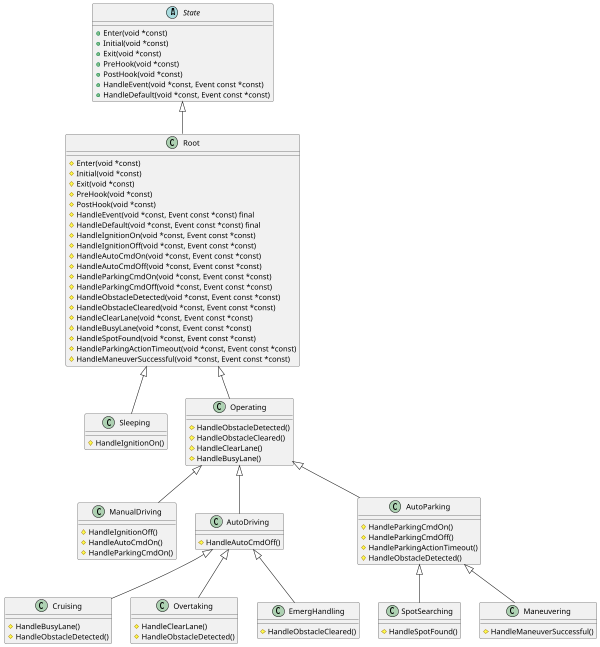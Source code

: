 @startuml states_class_diagram
scale 600 width

abstract class State {
	+ Enter(void *const)
	+ Initial(void *const)
  + Exit(void *const)
  + PreHook(void *const)
  + PostHook(void *const)
	+ HandleEvent(void *const, Event const *const)
	+ HandleDefault(void *const, Event const *const)
}

class Root {
	# Enter(void *const)
	# Initial(void *const)
  # Exit(void *const)
  # PreHook(void *const)
  # PostHook(void *const)
	# HandleEvent(void *const, Event const *const) final
	# HandleDefault(void *const, Event const *const) final
  # HandleIgnitionOn(void *const, Event const *const)
  # HandleIgnitionOff(void *const, Event const *const)
  # HandleAutoCmdOn(void *const, Event const *const)
  # HandleAutoCmdOff(void *const, Event const *const)
  # HandleParkingCmdOn(void *const, Event const *const)
  # HandleParkingCmdOff(void *const, Event const *const)
  # HandleObstacleDetected(void *const, Event const *const)
  # HandleObstacleCleared(void *const, Event const *const)
  # HandleClearLane(void *const, Event const *const)
  # HandleBusyLane(void *const, Event const *const)
  # HandleSpotFound(void *const, Event const *const)
  # HandleParkingActionTimeout(void *const, Event const *const)
  # HandleManeuverSuccessful(void *const, Event const *const)
}

class Sleeping {
  # HandleIgnitionOn()
}

class Operating {
  # HandleObstacleDetected()
  # HandleObstacleCleared()
  # HandleClearLane()
  # HandleBusyLane()
}

class ManualDriving {
  # HandleIgnitionOff()
  # HandleAutoCmdOn()
  # HandleParkingCmdOn()
}

class AutoDriving {
  # HandleAutoCmdOff()
}

class Cruising {
  # HandleBusyLane()
  # HandleObstacleDetected()
}

class Overtaking {
  # HandleClearLane()
  # HandleObstacleDetected()
}

class EmergHandling {
  # HandleObstacleCleared()
}

class AutoParking {
  # HandleParkingCmdOn()
  # HandleParkingCmdOff()
  # HandleParkingActionTimeout()
  # HandleObstacleDetected()
}

class SpotSearching {
  # HandleSpotFound()
}

class Maneuvering {
  # HandleManeuverSuccessful()
}

State <|-- Root
Root <|-- Sleeping
Root <|-- Operating
Operating <|-- ManualDriving
Operating <|-- AutoDriving
Operating <|-- AutoParking
AutoDriving <|-- Cruising
AutoDriving <|-- Overtaking
AutoDriving <|-- EmergHandling
AutoParking <|-- SpotSearching
AutoParking <|-- Maneuvering

@enduml